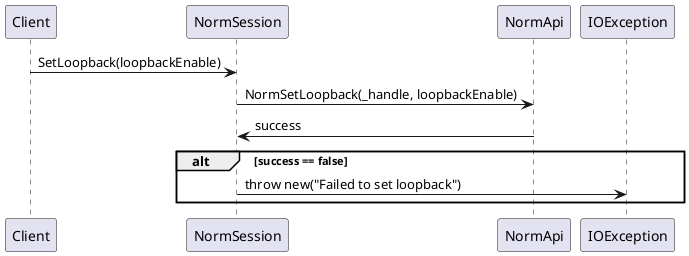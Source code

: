 @startuml
Client -> NormSession : SetLoopback(loopbackEnable)
NormSession -> NormApi : NormSetLoopback(_handle, loopbackEnable)
NormSession <- NormApi : success
alt success == false
    NormSession -> IOException : throw new("Failed to set loopback")
end
@enduml